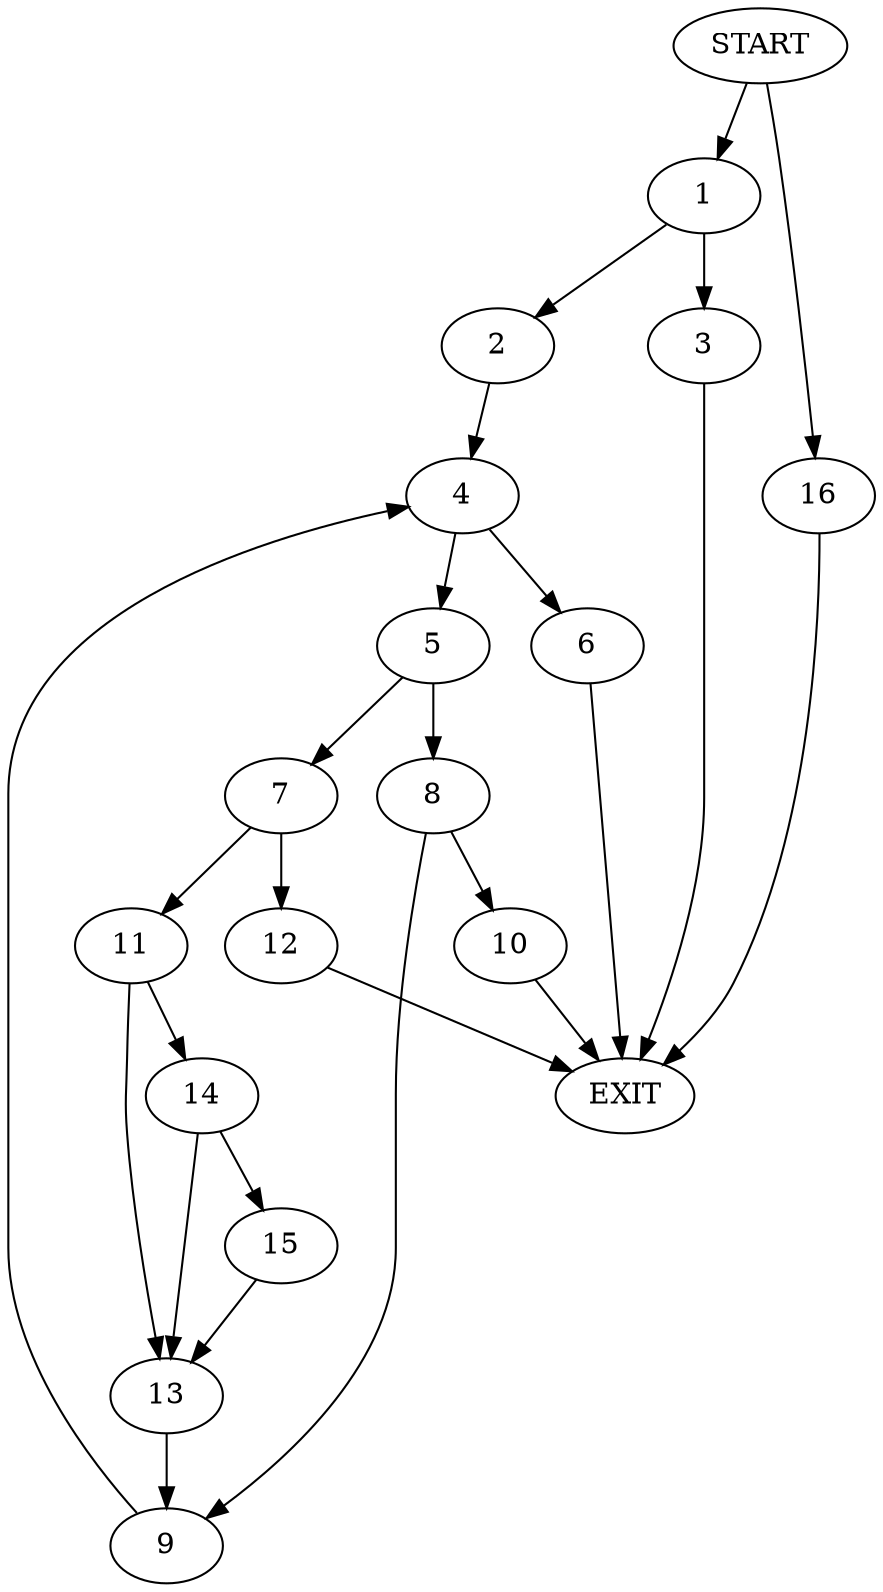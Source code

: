 digraph {
0 [label="START"]
17 [label="EXIT"]
0 -> 1
1 -> 2
1 -> 3
3 -> 17
2 -> 4
4 -> 5
4 -> 6
5 -> 7
5 -> 8
6 -> 17
8 -> 9
8 -> 10
7 -> 11
7 -> 12
12 -> 17
11 -> 13
11 -> 14
13 -> 9
14 -> 13
14 -> 15
15 -> 13
9 -> 4
10 -> 17
0 -> 16
16 -> 17
}

